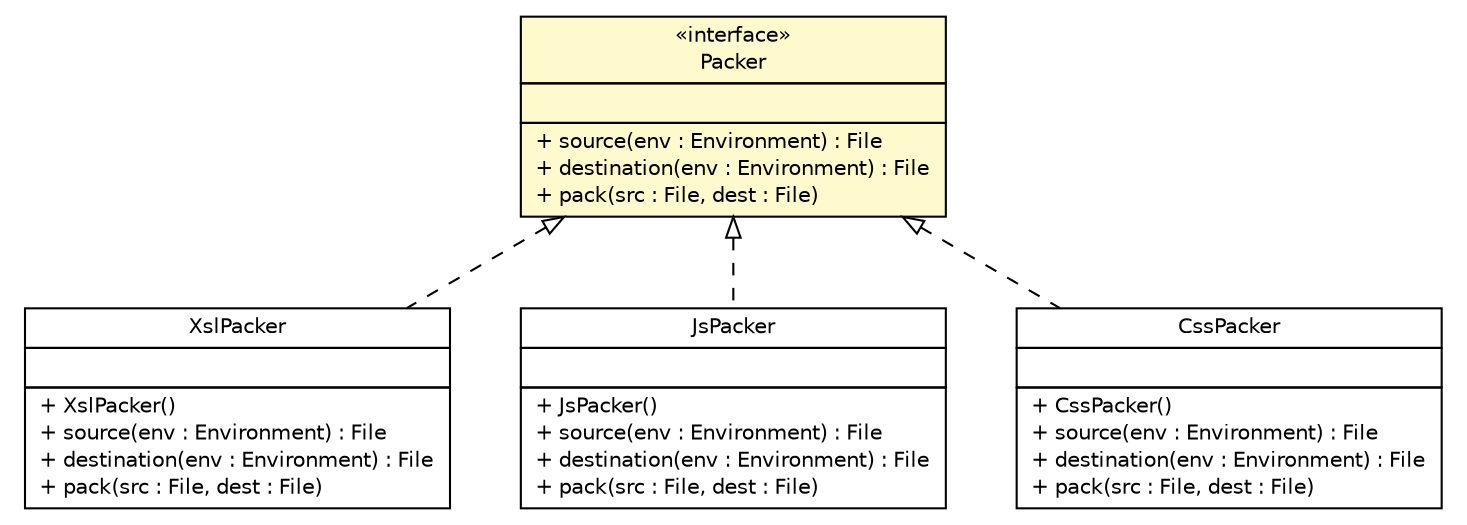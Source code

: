 #!/usr/local/bin/dot
#
# Class diagram 
# Generated by UMLGraph version 5.1 (http://www.umlgraph.org/)
#

digraph G {
	edge [fontname="Helvetica",fontsize=10,labelfontname="Helvetica",labelfontsize=10];
	node [fontname="Helvetica",fontsize=10,shape=plaintext];
	nodesep=0.25;
	ranksep=0.5;
	// com.rexsl.maven.Packer
	c131 [label=<<table title="com.rexsl.maven.Packer" border="0" cellborder="1" cellspacing="0" cellpadding="2" port="p" bgcolor="lemonChiffon" href="./Packer.html">
		<tr><td><table border="0" cellspacing="0" cellpadding="1">
<tr><td align="center" balign="center"> &#171;interface&#187; </td></tr>
<tr><td align="center" balign="center"> Packer </td></tr>
		</table></td></tr>
		<tr><td><table border="0" cellspacing="0" cellpadding="1">
<tr><td align="left" balign="left">  </td></tr>
		</table></td></tr>
		<tr><td><table border="0" cellspacing="0" cellpadding="1">
<tr><td align="left" balign="left"> + source(env : Environment) : File </td></tr>
<tr><td align="left" balign="left"> + destination(env : Environment) : File </td></tr>
<tr><td align="left" balign="left"> + pack(src : File, dest : File) </td></tr>
		</table></td></tr>
		</table>>, fontname="Helvetica", fontcolor="black", fontsize=10.0];
	// com.rexsl.maven.packers.XslPacker
	c152 [label=<<table title="com.rexsl.maven.packers.XslPacker" border="0" cellborder="1" cellspacing="0" cellpadding="2" port="p" href="./packers/XslPacker.html">
		<tr><td><table border="0" cellspacing="0" cellpadding="1">
<tr><td align="center" balign="center"> XslPacker </td></tr>
		</table></td></tr>
		<tr><td><table border="0" cellspacing="0" cellpadding="1">
<tr><td align="left" balign="left">  </td></tr>
		</table></td></tr>
		<tr><td><table border="0" cellspacing="0" cellpadding="1">
<tr><td align="left" balign="left"> + XslPacker() </td></tr>
<tr><td align="left" balign="left"> + source(env : Environment) : File </td></tr>
<tr><td align="left" balign="left"> + destination(env : Environment) : File </td></tr>
<tr><td align="left" balign="left"> + pack(src : File, dest : File) </td></tr>
		</table></td></tr>
		</table>>, fontname="Helvetica", fontcolor="black", fontsize=10.0];
	// com.rexsl.maven.packers.JsPacker
	c154 [label=<<table title="com.rexsl.maven.packers.JsPacker" border="0" cellborder="1" cellspacing="0" cellpadding="2" port="p" href="./packers/JsPacker.html">
		<tr><td><table border="0" cellspacing="0" cellpadding="1">
<tr><td align="center" balign="center"> JsPacker </td></tr>
		</table></td></tr>
		<tr><td><table border="0" cellspacing="0" cellpadding="1">
<tr><td align="left" balign="left">  </td></tr>
		</table></td></tr>
		<tr><td><table border="0" cellspacing="0" cellpadding="1">
<tr><td align="left" balign="left"> + JsPacker() </td></tr>
<tr><td align="left" balign="left"> + source(env : Environment) : File </td></tr>
<tr><td align="left" balign="left"> + destination(env : Environment) : File </td></tr>
<tr><td align="left" balign="left"> + pack(src : File, dest : File) </td></tr>
		</table></td></tr>
		</table>>, fontname="Helvetica", fontcolor="black", fontsize=10.0];
	// com.rexsl.maven.packers.CssPacker
	c156 [label=<<table title="com.rexsl.maven.packers.CssPacker" border="0" cellborder="1" cellspacing="0" cellpadding="2" port="p" href="./packers/CssPacker.html">
		<tr><td><table border="0" cellspacing="0" cellpadding="1">
<tr><td align="center" balign="center"> CssPacker </td></tr>
		</table></td></tr>
		<tr><td><table border="0" cellspacing="0" cellpadding="1">
<tr><td align="left" balign="left">  </td></tr>
		</table></td></tr>
		<tr><td><table border="0" cellspacing="0" cellpadding="1">
<tr><td align="left" balign="left"> + CssPacker() </td></tr>
<tr><td align="left" balign="left"> + source(env : Environment) : File </td></tr>
<tr><td align="left" balign="left"> + destination(env : Environment) : File </td></tr>
<tr><td align="left" balign="left"> + pack(src : File, dest : File) </td></tr>
		</table></td></tr>
		</table>>, fontname="Helvetica", fontcolor="black", fontsize=10.0];
	//com.rexsl.maven.packers.XslPacker implements com.rexsl.maven.Packer
	c131:p -> c152:p [dir=back,arrowtail=empty,style=dashed];
	//com.rexsl.maven.packers.JsPacker implements com.rexsl.maven.Packer
	c131:p -> c154:p [dir=back,arrowtail=empty,style=dashed];
	//com.rexsl.maven.packers.CssPacker implements com.rexsl.maven.Packer
	c131:p -> c156:p [dir=back,arrowtail=empty,style=dashed];
}

